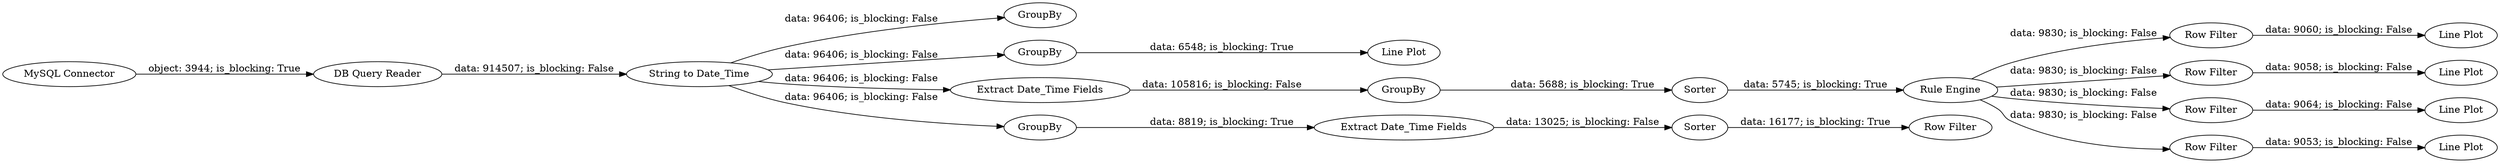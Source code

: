 digraph {
	"520028534204084816_13" [label="Row Filter"]
	"520028534204084816_22" [label=Sorter]
	"520028534204084816_25" [label="Row Filter"]
	"520028534204084816_24" [label="Extract Date_Time Fields"]
	"520028534204084816_8" [label="Rule Engine"]
	"520028534204084816_14" [label="Row Filter"]
	"520028534204084816_20" [label=GroupBy]
	"520028534204084816_7" [label=Sorter]
	"520028534204084816_9" [label="Line Plot"]
	"520028534204084816_15" [label="Row Filter"]
	"520028534204084816_4" [label="String to Date_Time"]
	"520028534204084816_2" [label="DB Query Reader"]
	"520028534204084816_17" [label="Line Plot"]
	"520028534204084816_12" [label="Line Plot"]
	"520028534204084816_3" [label="MySQL Connector"]
	"520028534204084816_11" [label=GroupBy]
	"520028534204084816_18" [label="Line Plot"]
	"520028534204084816_5" [label="Extract Date_Time Fields"]
	"520028534204084816_6" [label=GroupBy]
	"520028534204084816_16" [label="Row Filter"]
	"520028534204084816_21" [label=GroupBy]
	"520028534204084816_19" [label="Line Plot"]
	"520028534204084816_15" -> "520028534204084816_18" [label="data: 9064; is_blocking: False"]
	"520028534204084816_3" -> "520028534204084816_2" [label="object: 3944; is_blocking: True"]
	"520028534204084816_8" -> "520028534204084816_13" [label="data: 9830; is_blocking: False"]
	"520028534204084816_4" -> "520028534204084816_20" [label="data: 96406; is_blocking: False"]
	"520028534204084816_4" -> "520028534204084816_21" [label="data: 96406; is_blocking: False"]
	"520028534204084816_14" -> "520028534204084816_17" [label="data: 9058; is_blocking: False"]
	"520028534204084816_8" -> "520028534204084816_14" [label="data: 9830; is_blocking: False"]
	"520028534204084816_7" -> "520028534204084816_8" [label="data: 5745; is_blocking: True"]
	"520028534204084816_8" -> "520028534204084816_16" [label="data: 9830; is_blocking: False"]
	"520028534204084816_4" -> "520028534204084816_11" [label="data: 96406; is_blocking: False"]
	"520028534204084816_16" -> "520028534204084816_19" [label="data: 9053; is_blocking: False"]
	"520028534204084816_5" -> "520028534204084816_6" [label="data: 105816; is_blocking: False"]
	"520028534204084816_8" -> "520028534204084816_15" [label="data: 9830; is_blocking: False"]
	"520028534204084816_6" -> "520028534204084816_7" [label="data: 5688; is_blocking: True"]
	"520028534204084816_4" -> "520028534204084816_5" [label="data: 96406; is_blocking: False"]
	"520028534204084816_2" -> "520028534204084816_4" [label="data: 914507; is_blocking: False"]
	"520028534204084816_11" -> "520028534204084816_12" [label="data: 6548; is_blocking: True"]
	"520028534204084816_13" -> "520028534204084816_9" [label="data: 9060; is_blocking: False"]
	"520028534204084816_22" -> "520028534204084816_25" [label="data: 16177; is_blocking: True"]
	"520028534204084816_24" -> "520028534204084816_22" [label="data: 13025; is_blocking: False"]
	"520028534204084816_21" -> "520028534204084816_24" [label="data: 8819; is_blocking: True"]
	rankdir=LR
}
